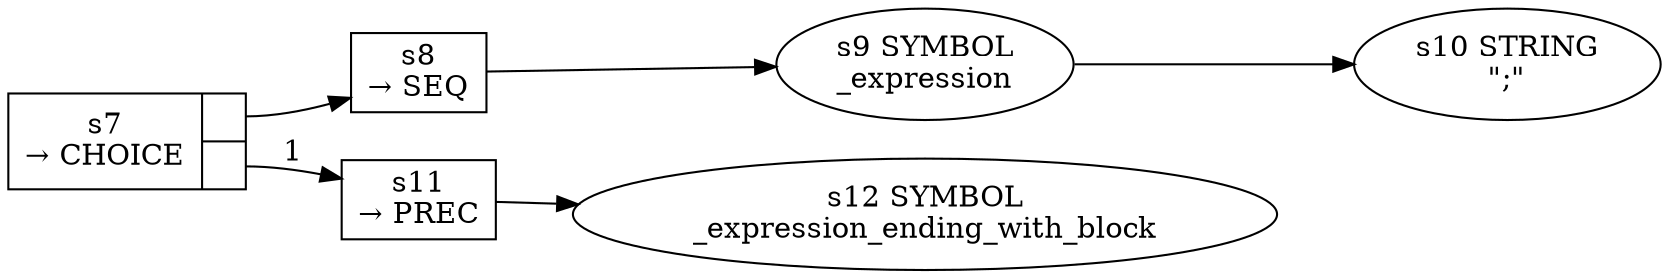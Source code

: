 
  digraph _expression_statement {
  
    rankdir=LR;
  
    s7 [label="{s7\n&rarr; CHOICE|{<p0>|<p1>}}", shape=record, fixedsize=false, peripheries=1];
  s8 [label="s8\n&rarr; SEQ", shape=record, fixedsize=false, peripheries=1];
  s9 [label="s9 SYMBOL\n_expression" href="rust-grammar.json._expression.dot.svg"];
  s8 -> s9 [];
  s10 [label="s10 STRING\n\";\""];
  s9 -> s10 [];
  s7:p0 -> s8 [label=""];
  s11 [label="s11\n&rarr; PREC", shape=record, fixedsize=false, peripheries=1];
  s12 [label="s12 SYMBOL\n_expression_ending_with_block" href="rust-grammar.json._expression_ending_with_block.dot.svg"];
  s11 -> s12 [];
  s7:p1 -> s11 [label="1"];
  
  }
  